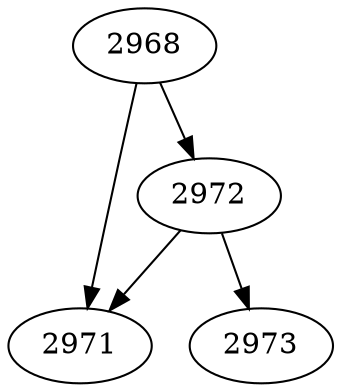 strict digraph  {
2968;
2971;
2972;
2973;
2968 -> 2971;
2968 -> 2972;
2972 -> 2971;
2972 -> 2973;
}
